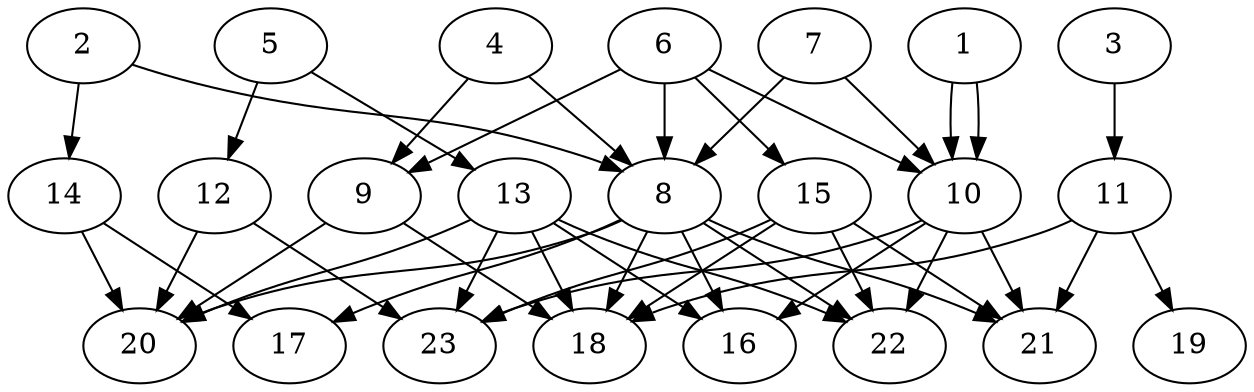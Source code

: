 // DAG (tier=2-normal, mode=data, n=23, ccr=0.441, fat=0.681, density=0.569, regular=0.403, jump=0.198, mindata=2097152, maxdata=16777216)
// DAG automatically generated by daggen at Sun Aug 24 16:33:34 2025
// /home/ermia/Project/Environments/daggen/bin/daggen --dot --ccr 0.441 --fat 0.681 --regular 0.403 --density 0.569 --jump 0.198 --mindata 2097152 --maxdata 16777216 -n 23 
digraph G {
  1 [size="216844361843565658112", alpha="0.11", expect_size="108422180921782829056"]
  1 -> 10 [size ="288750055718912"]
  1 -> 10 [size ="288750055718912"]
  2 [size="11835225087550580", alpha="0.02", expect_size="5917612543775290"]
  2 -> 8 [size ="398687352127488"]
  2 -> 14 [size ="398687352127488"]
  3 [size="125629854961163567104", alpha="0.05", expect_size="62814927480581783552"]
  3 -> 11 [size ="200671282331648"]
  4 [size="30709782482110588", alpha="0.06", expect_size="15354891241055294"]
  4 -> 8 [size ="506705343414272"]
  4 -> 9 [size ="506705343414272"]
  5 [size="575661756216996480", alpha="0.16", expect_size="287830878108498240"]
  5 -> 12 [size ="373871668625408"]
  5 -> 13 [size ="373871668625408"]
  6 [size="13098535787677190", alpha="0.17", expect_size="6549267893838595"]
  6 -> 8 [size ="257645726400512"]
  6 -> 9 [size ="257645726400512"]
  6 -> 10 [size ="257645726400512"]
  6 -> 15 [size ="257645726400512"]
  7 [size="41535618294199877632", alpha="0.14", expect_size="20767809147099938816"]
  7 -> 8 [size ="95948260769792"]
  7 -> 10 [size ="95948260769792"]
  8 [size="40394510005686264", alpha="0.00", expect_size="20197255002843132"]
  8 -> 16 [size ="1371384701779968"]
  8 -> 17 [size ="1371384701779968"]
  8 -> 18 [size ="1371384701779968"]
  8 -> 20 [size ="1371384701779968"]
  8 -> 21 [size ="1371384701779968"]
  8 -> 22 [size ="1371384701779968"]
  9 [size="5178410783674317824", alpha="0.05", expect_size="2589205391837158912"]
  9 -> 18 [size ="1861355074224128"]
  9 -> 20 [size ="1861355074224128"]
  10 [size="248302174107051491328", alpha="0.10", expect_size="124151087053525745664"]
  10 -> 16 [size ="316041175498752"]
  10 -> 21 [size ="316041175498752"]
  10 -> 22 [size ="316041175498752"]
  10 -> 23 [size ="316041175498752"]
  11 [size="25366561808730412", alpha="0.15", expect_size="12683280904365206"]
  11 -> 18 [size ="417999982952448"]
  11 -> 19 [size ="417999982952448"]
  11 -> 21 [size ="417999982952448"]
  12 [size="3496791800113456128", alpha="0.04", expect_size="1748395900056728064"]
  12 -> 20 [size ="1804318747394048"]
  12 -> 23 [size ="1804318747394048"]
  13 [size="1547873042404564", alpha="0.06", expect_size="773936521202282"]
  13 -> 16 [size ="61198259191808"]
  13 -> 18 [size ="61198259191808"]
  13 -> 20 [size ="61198259191808"]
  13 -> 22 [size ="61198259191808"]
  13 -> 23 [size ="61198259191808"]
  14 [size="32142872341905408000", alpha="0.03", expect_size="16071436170952704000"]
  14 -> 17 [size ="80874779443200"]
  14 -> 20 [size ="80874779443200"]
  15 [size="1744085495345840128000", alpha="0.09", expect_size="872042747672920064000"]
  15 -> 18 [size ="1159138063155200"]
  15 -> 21 [size ="1159138063155200"]
  15 -> 22 [size ="1159138063155200"]
  15 -> 23 [size ="1159138063155200"]
  16 [size="10816567199535032", alpha="0.05", expect_size="5408283599767516"]
  17 [size="11991428794189608", alpha="0.09", expect_size="5995714397094804"]
  18 [size="1311208095798937856", alpha="0.15", expect_size="655604047899468928"]
  19 [size="2462282556771267510272", alpha="0.13", expect_size="1231141278385633755136"]
  20 [size="220636171936280346624", alpha="0.06", expect_size="110318085968140173312"]
  21 [size="96902902292069296", alpha="0.19", expect_size="48451451146034648"]
  22 [size="628391561516224640", alpha="0.19", expect_size="314195780758112320"]
  23 [size="2080586366504677670912", alpha="0.02", expect_size="1040293183252338835456"]
}
